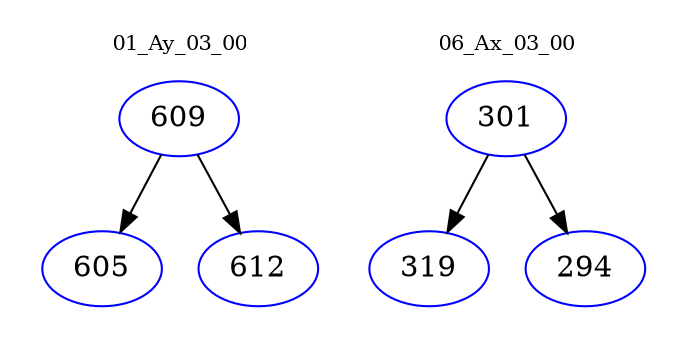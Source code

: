 digraph{
subgraph cluster_0 {
color = white
label = "01_Ay_03_00";
fontsize=10;
T0_609 [label="609", color="blue"]
T0_609 -> T0_605 [color="black"]
T0_605 [label="605", color="blue"]
T0_609 -> T0_612 [color="black"]
T0_612 [label="612", color="blue"]
}
subgraph cluster_1 {
color = white
label = "06_Ax_03_00";
fontsize=10;
T1_301 [label="301", color="blue"]
T1_301 -> T1_319 [color="black"]
T1_319 [label="319", color="blue"]
T1_301 -> T1_294 [color="black"]
T1_294 [label="294", color="blue"]
}
}
